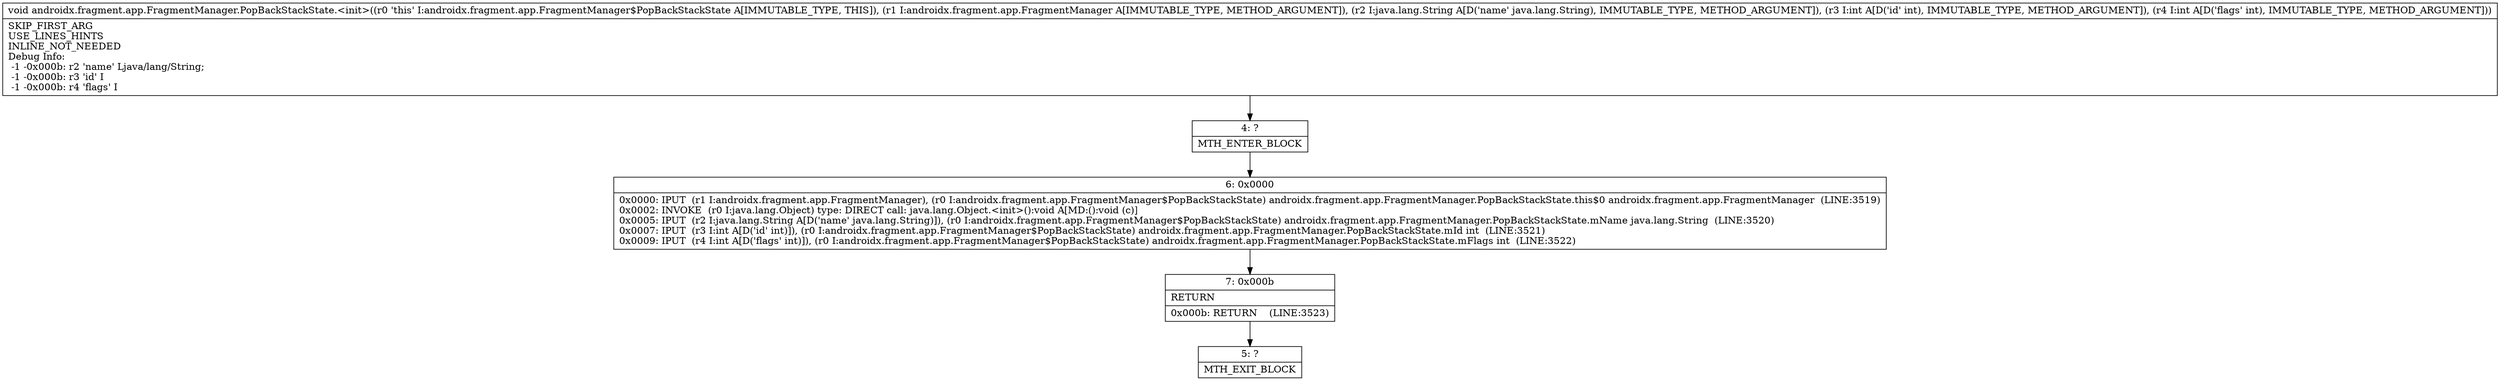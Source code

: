 digraph "CFG forandroidx.fragment.app.FragmentManager.PopBackStackState.\<init\>(Landroidx\/fragment\/app\/FragmentManager;Ljava\/lang\/String;II)V" {
Node_4 [shape=record,label="{4\:\ ?|MTH_ENTER_BLOCK\l}"];
Node_6 [shape=record,label="{6\:\ 0x0000|0x0000: IPUT  (r1 I:androidx.fragment.app.FragmentManager), (r0 I:androidx.fragment.app.FragmentManager$PopBackStackState) androidx.fragment.app.FragmentManager.PopBackStackState.this$0 androidx.fragment.app.FragmentManager  (LINE:3519)\l0x0002: INVOKE  (r0 I:java.lang.Object) type: DIRECT call: java.lang.Object.\<init\>():void A[MD:():void (c)]\l0x0005: IPUT  (r2 I:java.lang.String A[D('name' java.lang.String)]), (r0 I:androidx.fragment.app.FragmentManager$PopBackStackState) androidx.fragment.app.FragmentManager.PopBackStackState.mName java.lang.String  (LINE:3520)\l0x0007: IPUT  (r3 I:int A[D('id' int)]), (r0 I:androidx.fragment.app.FragmentManager$PopBackStackState) androidx.fragment.app.FragmentManager.PopBackStackState.mId int  (LINE:3521)\l0x0009: IPUT  (r4 I:int A[D('flags' int)]), (r0 I:androidx.fragment.app.FragmentManager$PopBackStackState) androidx.fragment.app.FragmentManager.PopBackStackState.mFlags int  (LINE:3522)\l}"];
Node_7 [shape=record,label="{7\:\ 0x000b|RETURN\l|0x000b: RETURN    (LINE:3523)\l}"];
Node_5 [shape=record,label="{5\:\ ?|MTH_EXIT_BLOCK\l}"];
MethodNode[shape=record,label="{void androidx.fragment.app.FragmentManager.PopBackStackState.\<init\>((r0 'this' I:androidx.fragment.app.FragmentManager$PopBackStackState A[IMMUTABLE_TYPE, THIS]), (r1 I:androidx.fragment.app.FragmentManager A[IMMUTABLE_TYPE, METHOD_ARGUMENT]), (r2 I:java.lang.String A[D('name' java.lang.String), IMMUTABLE_TYPE, METHOD_ARGUMENT]), (r3 I:int A[D('id' int), IMMUTABLE_TYPE, METHOD_ARGUMENT]), (r4 I:int A[D('flags' int), IMMUTABLE_TYPE, METHOD_ARGUMENT]))  | SKIP_FIRST_ARG\lUSE_LINES_HINTS\lINLINE_NOT_NEEDED\lDebug Info:\l  \-1 \-0x000b: r2 'name' Ljava\/lang\/String;\l  \-1 \-0x000b: r3 'id' I\l  \-1 \-0x000b: r4 'flags' I\l}"];
MethodNode -> Node_4;Node_4 -> Node_6;
Node_6 -> Node_7;
Node_7 -> Node_5;
}

